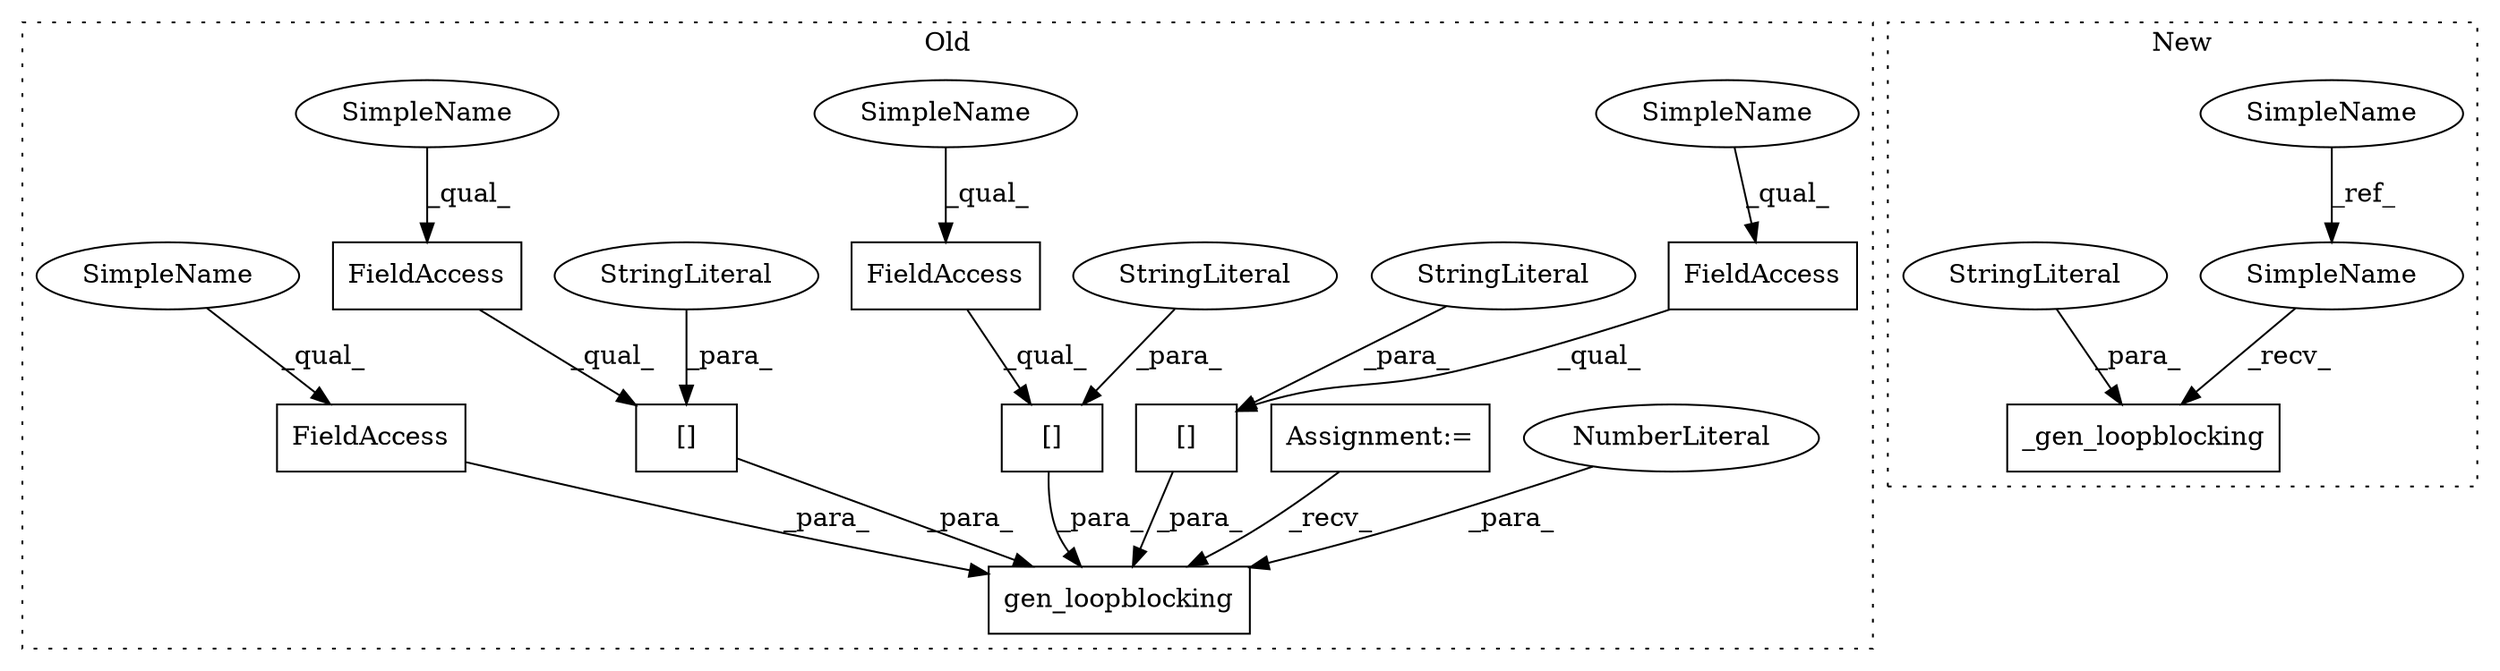 digraph G {
subgraph cluster0 {
1 [label="gen_loopblocking" a="32" s="5006,5093" l="17,1" shape="box"];
3 [label="[]" a="2" s="5072,5092" l="13,1" shape="box"];
4 [label="NumberLiteral" a="34" s="5070" l="1" shape="ellipse"];
5 [label="[]" a="2" s="5023,5038" l="9,1" shape="box"];
6 [label="FieldAccess" a="22" s="5060" l="9" shape="box"];
7 [label="[]" a="2" s="5040,5058" l="14,1" shape="box"];
9 [label="FieldAccess" a="22" s="5040" l="13" shape="box"];
10 [label="FieldAccess" a="22" s="5023" l="8" shape="box"];
11 [label="FieldAccess" a="22" s="5072" l="12" shape="box"];
13 [label="StringLiteral" a="45" s="5032" l="6" shape="ellipse"];
14 [label="StringLiteral" a="45" s="5054" l="4" shape="ellipse"];
15 [label="StringLiteral" a="45" s="5085" l="7" shape="ellipse"];
16 [label="Assignment:=" a="7" s="4894" l="13" shape="box"];
18 [label="SimpleName" a="42" s="5023" l="4" shape="ellipse"];
19 [label="SimpleName" a="42" s="5072" l="4" shape="ellipse"];
20 [label="SimpleName" a="42" s="5060" l="4" shape="ellipse"];
21 [label="SimpleName" a="42" s="5040" l="4" shape="ellipse"];
label = "Old";
style="dotted";
}
subgraph cluster1 {
2 [label="_gen_loopblocking" a="32" s="4737,4759" l="18,1" shape="box"];
8 [label="SimpleName" a="42" s="4490" l="4" shape="ellipse"];
12 [label="StringLiteral" a="45" s="4755" l="4" shape="ellipse"];
17 [label="SimpleName" a="42" s="4732" l="4" shape="ellipse"];
label = "New";
style="dotted";
}
3 -> 1 [label="_para_"];
4 -> 1 [label="_para_"];
5 -> 1 [label="_para_"];
6 -> 1 [label="_para_"];
7 -> 1 [label="_para_"];
8 -> 17 [label="_ref_"];
9 -> 7 [label="_qual_"];
10 -> 5 [label="_qual_"];
11 -> 3 [label="_qual_"];
12 -> 2 [label="_para_"];
13 -> 5 [label="_para_"];
14 -> 7 [label="_para_"];
15 -> 3 [label="_para_"];
16 -> 1 [label="_recv_"];
17 -> 2 [label="_recv_"];
18 -> 10 [label="_qual_"];
19 -> 11 [label="_qual_"];
20 -> 6 [label="_qual_"];
21 -> 9 [label="_qual_"];
}